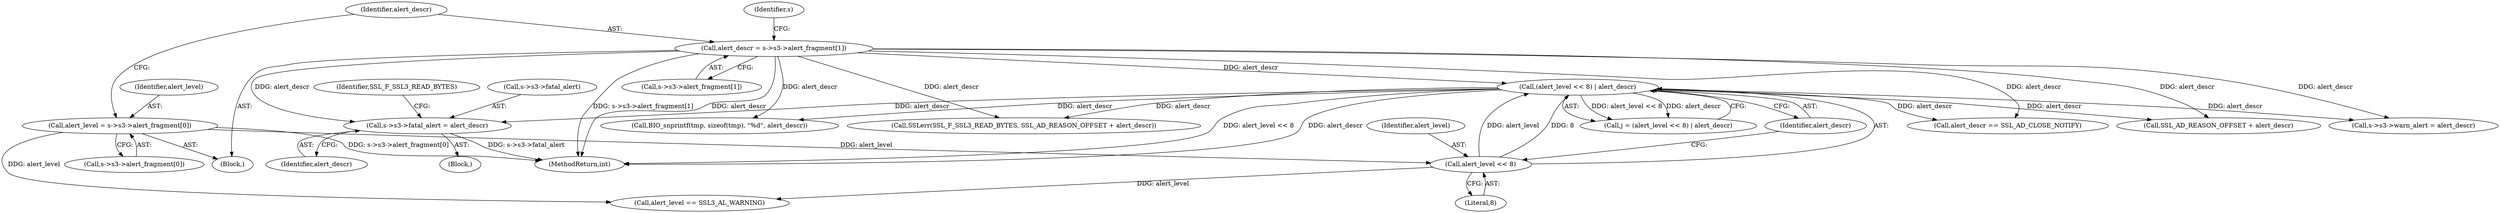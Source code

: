 digraph "0_openssl_e9bbefbf0f24c57645e7ad6a5a71ae649d18ac8e_0@pointer" {
"1001126" [label="(Call,s->s3->fatal_alert = alert_descr)"];
"1001039" [label="(Call,(alert_level << 8) | alert_descr)"];
"1001040" [label="(Call,alert_level << 8)"];
"1000959" [label="(Call,alert_level = s->s3->alert_fragment[0])"];
"1000969" [label="(Call,alert_descr = s->s3->alert_fragment[1])"];
"1001126" [label="(Call,s->s3->fatal_alert = alert_descr)"];
"1001037" [label="(Call,j = (alert_level << 8) | alert_descr)"];
"1000961" [label="(Call,s->s3->alert_fragment[0])"];
"1000960" [label="(Identifier,alert_level)"];
"1000969" [label="(Call,alert_descr = s->s3->alert_fragment[1])"];
"1000971" [label="(Call,s->s3->alert_fragment[1])"];
"1001132" [label="(Identifier,alert_descr)"];
"1001138" [label="(Call,BIO_snprintf(tmp, sizeof(tmp), \"%d\", alert_descr))"];
"1001040" [label="(Call,alert_level << 8)"];
"1000970" [label="(Identifier,alert_descr)"];
"1001083" [label="(Call,alert_descr == SSL_AD_CLOSE_NOTIFY)"];
"1001135" [label="(Call,SSL_AD_REASON_OFFSET + alert_descr)"];
"1001049" [label="(Call,alert_level == SSL3_AL_WARNING)"];
"1001119" [label="(Block,)"];
"1001039" [label="(Call,(alert_level << 8) | alert_descr)"];
"1001522" [label="(MethodReturn,int)"];
"1001043" [label="(Identifier,alert_descr)"];
"1000959" [label="(Call,alert_level = s->s3->alert_fragment[0])"];
"1001041" [label="(Identifier,alert_level)"];
"1000957" [label="(Block,)"];
"1001134" [label="(Identifier,SSL_F_SSL3_READ_BYTES)"];
"1001127" [label="(Call,s->s3->fatal_alert)"];
"1001042" [label="(Literal,8)"];
"1001053" [label="(Call,s->s3->warn_alert = alert_descr)"];
"1001133" [label="(Call,SSLerr(SSL_F_SSL3_READ_BYTES, SSL_AD_REASON_OFFSET + alert_descr))"];
"1000981" [label="(Identifier,s)"];
"1001126" -> "1001119"  [label="AST: "];
"1001126" -> "1001132"  [label="CFG: "];
"1001127" -> "1001126"  [label="AST: "];
"1001132" -> "1001126"  [label="AST: "];
"1001134" -> "1001126"  [label="CFG: "];
"1001126" -> "1001522"  [label="DDG: s->s3->fatal_alert"];
"1001039" -> "1001126"  [label="DDG: alert_descr"];
"1000969" -> "1001126"  [label="DDG: alert_descr"];
"1001039" -> "1001037"  [label="AST: "];
"1001039" -> "1001043"  [label="CFG: "];
"1001040" -> "1001039"  [label="AST: "];
"1001043" -> "1001039"  [label="AST: "];
"1001037" -> "1001039"  [label="CFG: "];
"1001039" -> "1001522"  [label="DDG: alert_level << 8"];
"1001039" -> "1001522"  [label="DDG: alert_descr"];
"1001039" -> "1001037"  [label="DDG: alert_level << 8"];
"1001039" -> "1001037"  [label="DDG: alert_descr"];
"1001040" -> "1001039"  [label="DDG: alert_level"];
"1001040" -> "1001039"  [label="DDG: 8"];
"1000969" -> "1001039"  [label="DDG: alert_descr"];
"1001039" -> "1001053"  [label="DDG: alert_descr"];
"1001039" -> "1001083"  [label="DDG: alert_descr"];
"1001039" -> "1001133"  [label="DDG: alert_descr"];
"1001039" -> "1001135"  [label="DDG: alert_descr"];
"1001039" -> "1001138"  [label="DDG: alert_descr"];
"1001040" -> "1001042"  [label="CFG: "];
"1001041" -> "1001040"  [label="AST: "];
"1001042" -> "1001040"  [label="AST: "];
"1001043" -> "1001040"  [label="CFG: "];
"1000959" -> "1001040"  [label="DDG: alert_level"];
"1001040" -> "1001049"  [label="DDG: alert_level"];
"1000959" -> "1000957"  [label="AST: "];
"1000959" -> "1000961"  [label="CFG: "];
"1000960" -> "1000959"  [label="AST: "];
"1000961" -> "1000959"  [label="AST: "];
"1000970" -> "1000959"  [label="CFG: "];
"1000959" -> "1001522"  [label="DDG: s->s3->alert_fragment[0]"];
"1000959" -> "1001049"  [label="DDG: alert_level"];
"1000969" -> "1000957"  [label="AST: "];
"1000969" -> "1000971"  [label="CFG: "];
"1000970" -> "1000969"  [label="AST: "];
"1000971" -> "1000969"  [label="AST: "];
"1000981" -> "1000969"  [label="CFG: "];
"1000969" -> "1001522"  [label="DDG: s->s3->alert_fragment[1]"];
"1000969" -> "1001522"  [label="DDG: alert_descr"];
"1000969" -> "1001053"  [label="DDG: alert_descr"];
"1000969" -> "1001083"  [label="DDG: alert_descr"];
"1000969" -> "1001133"  [label="DDG: alert_descr"];
"1000969" -> "1001135"  [label="DDG: alert_descr"];
"1000969" -> "1001138"  [label="DDG: alert_descr"];
}
